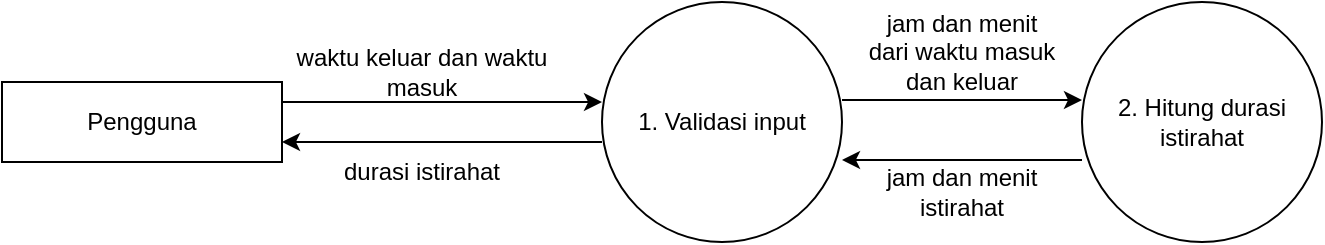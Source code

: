 <mxfile version="23.1.5" type="device">
  <diagram name="Page-1" id="mZHp0F3idqMipVGt2Qi0">
    <mxGraphModel dx="926" dy="602" grid="1" gridSize="10" guides="1" tooltips="1" connect="1" arrows="1" fold="1" page="1" pageScale="1" pageWidth="850" pageHeight="1100" math="0" shadow="0">
      <root>
        <mxCell id="0" />
        <mxCell id="1" parent="0" />
        <mxCell id="dxCZaKwuDC1x1CbaBrTk-1" value="Pengguna" style="rounded=0;whiteSpace=wrap;html=1;" vertex="1" parent="1">
          <mxGeometry x="95" y="160" width="140" height="40" as="geometry" />
        </mxCell>
        <mxCell id="dxCZaKwuDC1x1CbaBrTk-18" style="edgeStyle=orthogonalEdgeStyle;rounded=0;orthogonalLoop=1;jettySize=auto;html=1;exitX=1;exitY=0.5;exitDx=0;exitDy=0;entryX=0;entryY=0.5;entryDx=0;entryDy=0;" edge="1" parent="1">
          <mxGeometry relative="1" as="geometry">
            <mxPoint x="515.0" y="169" as="sourcePoint" />
            <mxPoint x="635.0" y="169" as="targetPoint" />
          </mxGeometry>
        </mxCell>
        <mxCell id="dxCZaKwuDC1x1CbaBrTk-2" value="1. Validasi input" style="ellipse;whiteSpace=wrap;html=1;aspect=fixed;" vertex="1" parent="1">
          <mxGeometry x="395" y="120" width="120" height="120" as="geometry" />
        </mxCell>
        <mxCell id="dxCZaKwuDC1x1CbaBrTk-3" style="edgeStyle=orthogonalEdgeStyle;rounded=0;orthogonalLoop=1;jettySize=auto;html=1;exitX=1;exitY=0.25;exitDx=0;exitDy=0;entryX=0;entryY=0.417;entryDx=0;entryDy=0;entryPerimeter=0;" edge="1" parent="1" source="dxCZaKwuDC1x1CbaBrTk-1" target="dxCZaKwuDC1x1CbaBrTk-2">
          <mxGeometry relative="1" as="geometry" />
        </mxCell>
        <mxCell id="dxCZaKwuDC1x1CbaBrTk-4" value="" style="endArrow=classic;html=1;rounded=0;entryX=1;entryY=0.75;entryDx=0;entryDy=0;exitX=0;exitY=0.583;exitDx=0;exitDy=0;exitPerimeter=0;" edge="1" parent="1" source="dxCZaKwuDC1x1CbaBrTk-2" target="dxCZaKwuDC1x1CbaBrTk-1">
          <mxGeometry width="50" height="50" relative="1" as="geometry">
            <mxPoint x="355" y="250" as="sourcePoint" />
            <mxPoint x="405" y="200" as="targetPoint" />
          </mxGeometry>
        </mxCell>
        <mxCell id="dxCZaKwuDC1x1CbaBrTk-5" value="waktu keluar dan waktu masuk" style="text;html=1;align=center;verticalAlign=middle;whiteSpace=wrap;rounded=0;" vertex="1" parent="1">
          <mxGeometry x="235" y="140" width="140" height="30" as="geometry" />
        </mxCell>
        <mxCell id="dxCZaKwuDC1x1CbaBrTk-6" value="durasi istirahat" style="text;html=1;align=center;verticalAlign=middle;whiteSpace=wrap;rounded=0;" vertex="1" parent="1">
          <mxGeometry x="235" y="190" width="140" height="30" as="geometry" />
        </mxCell>
        <mxCell id="dxCZaKwuDC1x1CbaBrTk-17" value="2. Hitung durasi istirahat" style="ellipse;whiteSpace=wrap;html=1;aspect=fixed;" vertex="1" parent="1">
          <mxGeometry x="635" y="120" width="120" height="120" as="geometry" />
        </mxCell>
        <mxCell id="dxCZaKwuDC1x1CbaBrTk-20" value="jam dan menit dari waktu masuk dan keluar" style="text;html=1;align=center;verticalAlign=middle;whiteSpace=wrap;rounded=0;" vertex="1" parent="1">
          <mxGeometry x="525" y="130" width="100" height="30" as="geometry" />
        </mxCell>
        <mxCell id="dxCZaKwuDC1x1CbaBrTk-21" style="edgeStyle=orthogonalEdgeStyle;rounded=0;orthogonalLoop=1;jettySize=auto;html=1;exitX=0;exitY=0.658;exitDx=0;exitDy=0;exitPerimeter=0;entryX=1;entryY=0.658;entryDx=0;entryDy=0;entryPerimeter=0;" edge="1" parent="1" source="dxCZaKwuDC1x1CbaBrTk-17" target="dxCZaKwuDC1x1CbaBrTk-2">
          <mxGeometry relative="1" as="geometry">
            <mxPoint x="515.0" y="199" as="sourcePoint" />
            <mxPoint x="525" y="230" as="targetPoint" />
          </mxGeometry>
        </mxCell>
        <mxCell id="dxCZaKwuDC1x1CbaBrTk-22" value="jam dan menit istirahat" style="text;html=1;align=center;verticalAlign=middle;whiteSpace=wrap;rounded=0;" vertex="1" parent="1">
          <mxGeometry x="525" y="200" width="100" height="30" as="geometry" />
        </mxCell>
      </root>
    </mxGraphModel>
  </diagram>
</mxfile>
